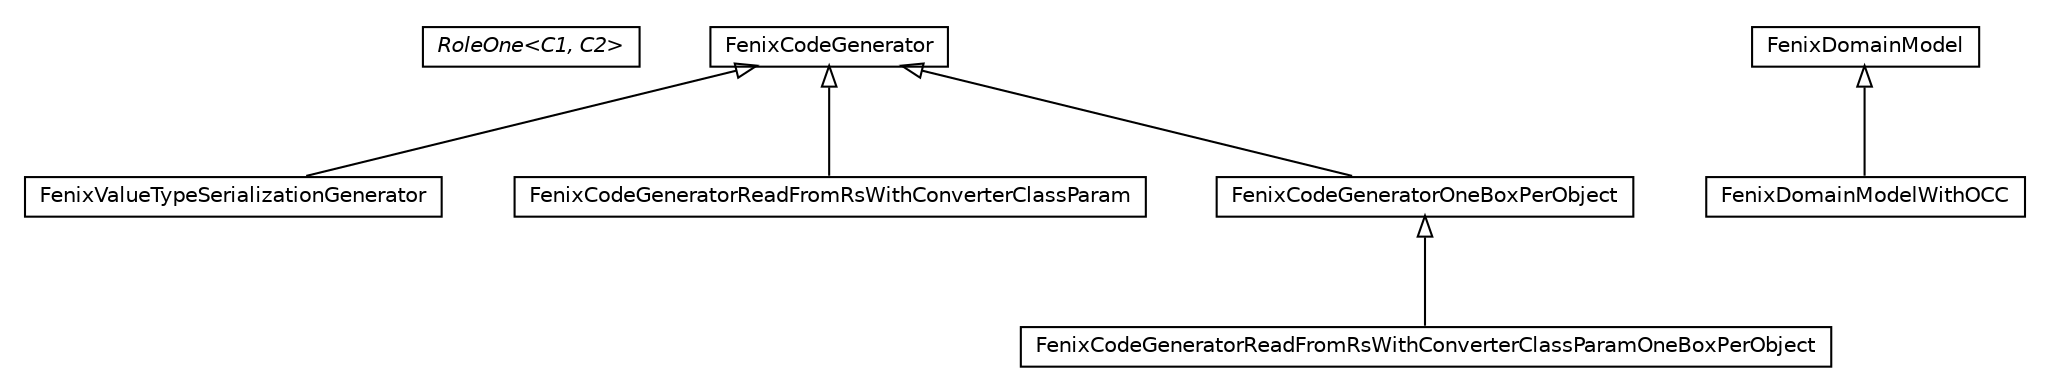 #!/usr/local/bin/dot
#
# Class diagram 
# Generated by UMLGraph version 5.1 (http://www.umlgraph.org/)
#

digraph G {
	edge [fontname="Helvetica",fontsize=10,labelfontname="Helvetica",labelfontsize=10];
	node [fontname="Helvetica",fontsize=10,shape=plaintext];
	nodesep=0.25;
	ranksep=0.5;
	// pt.ist.fenixframework.pstm.dml.RoleOne<C1, C2>
	c626 [label=<<table title="pt.ist.fenixframework.pstm.dml.RoleOne" border="0" cellborder="1" cellspacing="0" cellpadding="2" port="p" href="./RoleOne.html">
		<tr><td><table border="0" cellspacing="0" cellpadding="1">
<tr><td align="center" balign="center"><font face="Helvetica-Oblique"> RoleOne&lt;C1, C2&gt; </font></td></tr>
		</table></td></tr>
		</table>>, fontname="Helvetica", fontcolor="black", fontsize=10.0];
	// pt.ist.fenixframework.pstm.dml.FenixValueTypeSerializationGenerator
	c627 [label=<<table title="pt.ist.fenixframework.pstm.dml.FenixValueTypeSerializationGenerator" border="0" cellborder="1" cellspacing="0" cellpadding="2" port="p" href="./FenixValueTypeSerializationGenerator.html">
		<tr><td><table border="0" cellspacing="0" cellpadding="1">
<tr><td align="center" balign="center"> FenixValueTypeSerializationGenerator </td></tr>
		</table></td></tr>
		</table>>, fontname="Helvetica", fontcolor="black", fontsize=10.0];
	// pt.ist.fenixframework.pstm.dml.FenixDomainModelWithOCC
	c628 [label=<<table title="pt.ist.fenixframework.pstm.dml.FenixDomainModelWithOCC" border="0" cellborder="1" cellspacing="0" cellpadding="2" port="p" href="./FenixDomainModelWithOCC.html">
		<tr><td><table border="0" cellspacing="0" cellpadding="1">
<tr><td align="center" balign="center"> FenixDomainModelWithOCC </td></tr>
		</table></td></tr>
		</table>>, fontname="Helvetica", fontcolor="black", fontsize=10.0];
	// pt.ist.fenixframework.pstm.dml.FenixDomainModel
	c629 [label=<<table title="pt.ist.fenixframework.pstm.dml.FenixDomainModel" border="0" cellborder="1" cellspacing="0" cellpadding="2" port="p" href="./FenixDomainModel.html">
		<tr><td><table border="0" cellspacing="0" cellpadding="1">
<tr><td align="center" balign="center"> FenixDomainModel </td></tr>
		</table></td></tr>
		</table>>, fontname="Helvetica", fontcolor="black", fontsize=10.0];
	// pt.ist.fenixframework.pstm.dml.FenixCodeGeneratorReadFromRsWithConverterClassParamOneBoxPerObject
	c630 [label=<<table title="pt.ist.fenixframework.pstm.dml.FenixCodeGeneratorReadFromRsWithConverterClassParamOneBoxPerObject" border="0" cellborder="1" cellspacing="0" cellpadding="2" port="p" href="./FenixCodeGeneratorReadFromRsWithConverterClassParamOneBoxPerObject.html">
		<tr><td><table border="0" cellspacing="0" cellpadding="1">
<tr><td align="center" balign="center"> FenixCodeGeneratorReadFromRsWithConverterClassParamOneBoxPerObject </td></tr>
		</table></td></tr>
		</table>>, fontname="Helvetica", fontcolor="black", fontsize=10.0];
	// pt.ist.fenixframework.pstm.dml.FenixCodeGeneratorReadFromRsWithConverterClassParam
	c631 [label=<<table title="pt.ist.fenixframework.pstm.dml.FenixCodeGeneratorReadFromRsWithConverterClassParam" border="0" cellborder="1" cellspacing="0" cellpadding="2" port="p" href="./FenixCodeGeneratorReadFromRsWithConverterClassParam.html">
		<tr><td><table border="0" cellspacing="0" cellpadding="1">
<tr><td align="center" balign="center"> FenixCodeGeneratorReadFromRsWithConverterClassParam </td></tr>
		</table></td></tr>
		</table>>, fontname="Helvetica", fontcolor="black", fontsize=10.0];
	// pt.ist.fenixframework.pstm.dml.FenixCodeGeneratorOneBoxPerObject
	c632 [label=<<table title="pt.ist.fenixframework.pstm.dml.FenixCodeGeneratorOneBoxPerObject" border="0" cellborder="1" cellspacing="0" cellpadding="2" port="p" href="./FenixCodeGeneratorOneBoxPerObject.html">
		<tr><td><table border="0" cellspacing="0" cellpadding="1">
<tr><td align="center" balign="center"> FenixCodeGeneratorOneBoxPerObject </td></tr>
		</table></td></tr>
		</table>>, fontname="Helvetica", fontcolor="black", fontsize=10.0];
	// pt.ist.fenixframework.pstm.dml.FenixCodeGenerator
	c633 [label=<<table title="pt.ist.fenixframework.pstm.dml.FenixCodeGenerator" border="0" cellborder="1" cellspacing="0" cellpadding="2" port="p" href="./FenixCodeGenerator.html">
		<tr><td><table border="0" cellspacing="0" cellpadding="1">
<tr><td align="center" balign="center"> FenixCodeGenerator </td></tr>
		</table></td></tr>
		</table>>, fontname="Helvetica", fontcolor="black", fontsize=10.0];
	//pt.ist.fenixframework.pstm.dml.FenixValueTypeSerializationGenerator extends pt.ist.fenixframework.pstm.dml.FenixCodeGenerator
	c633:p -> c627:p [dir=back,arrowtail=empty];
	//pt.ist.fenixframework.pstm.dml.FenixDomainModelWithOCC extends pt.ist.fenixframework.pstm.dml.FenixDomainModel
	c629:p -> c628:p [dir=back,arrowtail=empty];
	//pt.ist.fenixframework.pstm.dml.FenixCodeGeneratorReadFromRsWithConverterClassParamOneBoxPerObject extends pt.ist.fenixframework.pstm.dml.FenixCodeGeneratorOneBoxPerObject
	c632:p -> c630:p [dir=back,arrowtail=empty];
	//pt.ist.fenixframework.pstm.dml.FenixCodeGeneratorReadFromRsWithConverterClassParam extends pt.ist.fenixframework.pstm.dml.FenixCodeGenerator
	c633:p -> c631:p [dir=back,arrowtail=empty];
	//pt.ist.fenixframework.pstm.dml.FenixCodeGeneratorOneBoxPerObject extends pt.ist.fenixframework.pstm.dml.FenixCodeGenerator
	c633:p -> c632:p [dir=back,arrowtail=empty];
}


